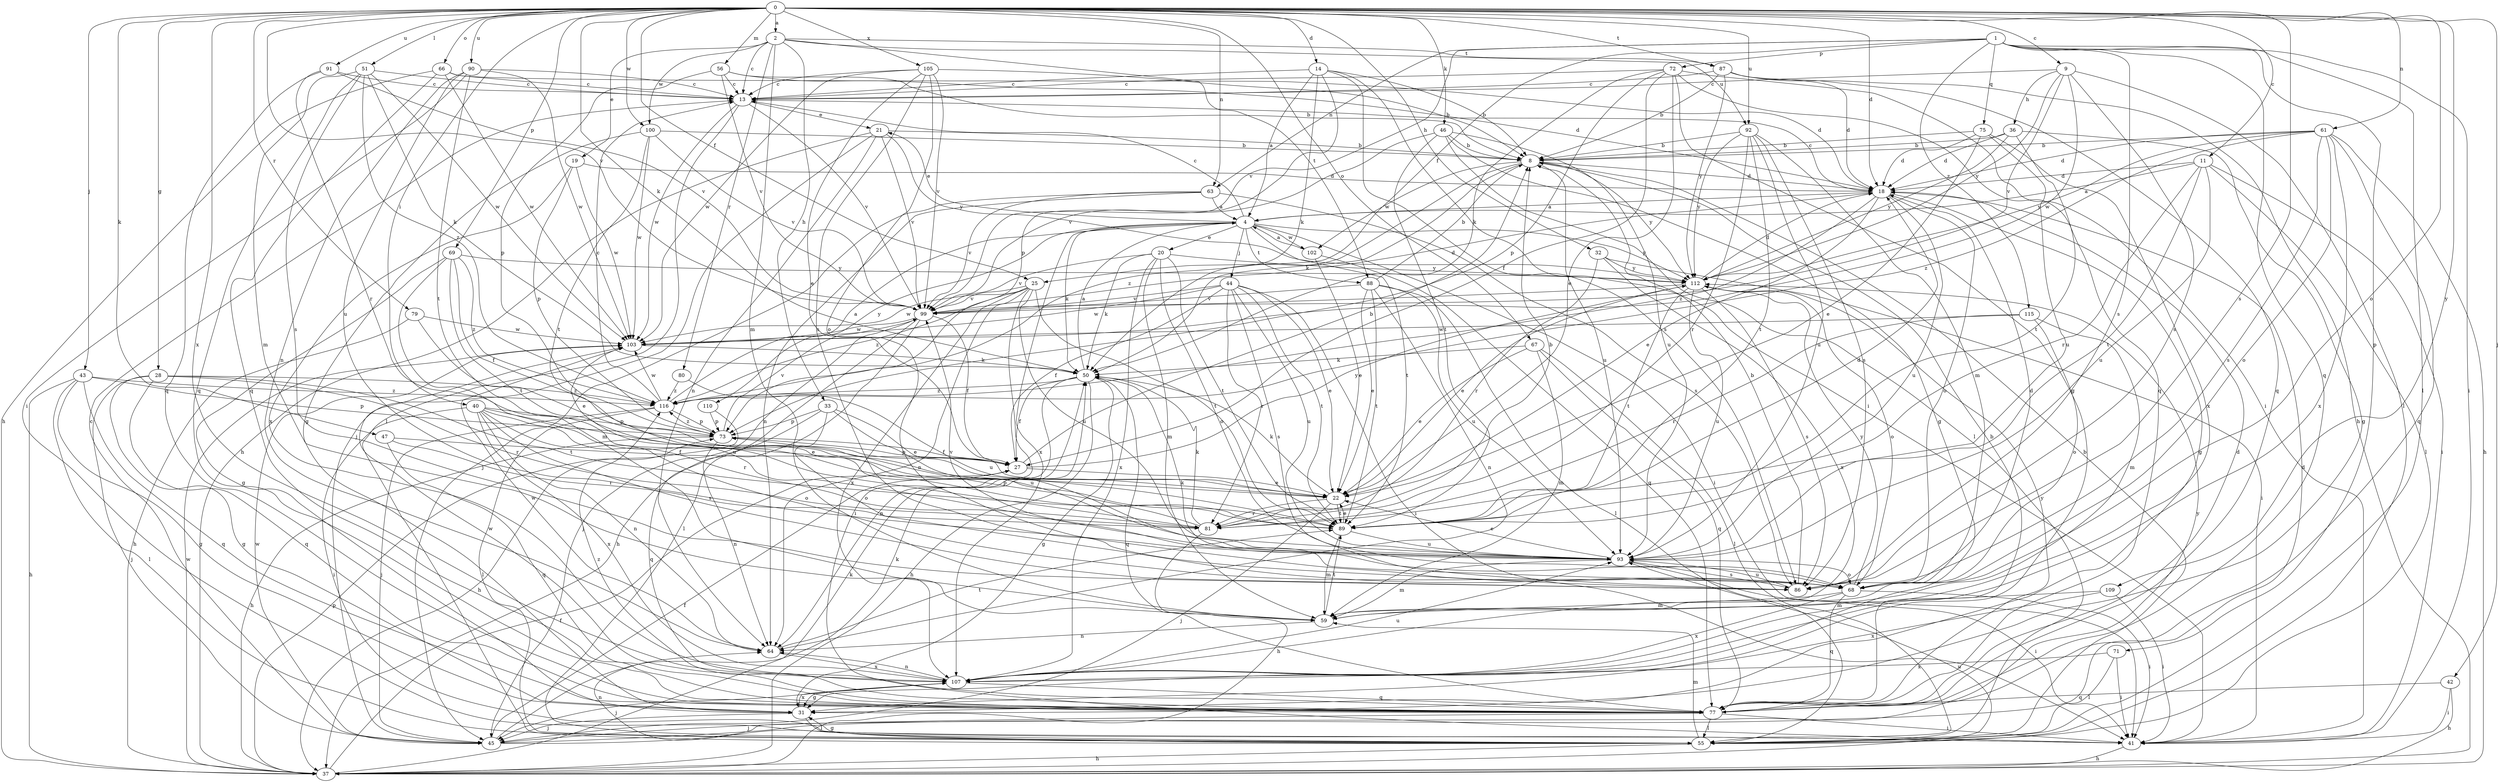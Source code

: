 strict digraph  {
0;
1;
2;
4;
8;
9;
11;
13;
14;
18;
19;
20;
21;
22;
25;
27;
28;
31;
32;
33;
36;
37;
40;
41;
42;
43;
44;
45;
46;
47;
50;
51;
55;
56;
59;
61;
63;
64;
66;
67;
68;
69;
71;
72;
73;
75;
77;
79;
80;
81;
86;
87;
88;
89;
90;
91;
92;
93;
99;
100;
102;
103;
105;
107;
109;
110;
112;
115;
116;
0 -> 2  [label=a];
0 -> 9  [label=c];
0 -> 11  [label=c];
0 -> 14  [label=d];
0 -> 18  [label=d];
0 -> 25  [label=f];
0 -> 28  [label=g];
0 -> 32  [label=h];
0 -> 40  [label=i];
0 -> 42  [label=j];
0 -> 43  [label=j];
0 -> 46  [label=k];
0 -> 47  [label=k];
0 -> 50  [label=k];
0 -> 51  [label=l];
0 -> 56  [label=m];
0 -> 61  [label=n];
0 -> 63  [label=n];
0 -> 66  [label=o];
0 -> 67  [label=o];
0 -> 68  [label=o];
0 -> 69  [label=p];
0 -> 79  [label=r];
0 -> 86  [label=s];
0 -> 87  [label=t];
0 -> 90  [label=u];
0 -> 91  [label=u];
0 -> 92  [label=u];
0 -> 99  [label=v];
0 -> 100  [label=w];
0 -> 105  [label=x];
0 -> 107  [label=x];
0 -> 109  [label=y];
1 -> 25  [label=f];
1 -> 41  [label=i];
1 -> 55  [label=l];
1 -> 63  [label=n];
1 -> 71  [label=p];
1 -> 72  [label=p];
1 -> 75  [label=q];
1 -> 77  [label=q];
1 -> 86  [label=s];
1 -> 99  [label=v];
1 -> 115  [label=z];
2 -> 13  [label=c];
2 -> 19  [label=e];
2 -> 33  [label=h];
2 -> 59  [label=m];
2 -> 80  [label=r];
2 -> 87  [label=t];
2 -> 88  [label=t];
2 -> 92  [label=u];
2 -> 100  [label=w];
4 -> 13  [label=c];
4 -> 20  [label=e];
4 -> 21  [label=e];
4 -> 41  [label=i];
4 -> 44  [label=j];
4 -> 50  [label=k];
4 -> 88  [label=t];
4 -> 89  [label=t];
4 -> 102  [label=w];
4 -> 107  [label=x];
4 -> 110  [label=y];
4 -> 112  [label=y];
8 -> 18  [label=d];
8 -> 50  [label=k];
8 -> 93  [label=u];
8 -> 102  [label=w];
8 -> 112  [label=y];
8 -> 116  [label=z];
9 -> 13  [label=c];
9 -> 36  [label=h];
9 -> 55  [label=l];
9 -> 86  [label=s];
9 -> 99  [label=v];
9 -> 103  [label=w];
9 -> 112  [label=y];
11 -> 4  [label=a];
11 -> 18  [label=d];
11 -> 41  [label=i];
11 -> 55  [label=l];
11 -> 81  [label=r];
11 -> 89  [label=t];
11 -> 93  [label=u];
13 -> 21  [label=e];
13 -> 55  [label=l];
13 -> 99  [label=v];
13 -> 103  [label=w];
14 -> 4  [label=a];
14 -> 8  [label=b];
14 -> 13  [label=c];
14 -> 41  [label=i];
14 -> 50  [label=k];
14 -> 73  [label=p];
14 -> 86  [label=s];
18 -> 4  [label=a];
18 -> 13  [label=c];
18 -> 22  [label=e];
18 -> 31  [label=g];
18 -> 68  [label=o];
18 -> 93  [label=u];
18 -> 116  [label=z];
19 -> 18  [label=d];
19 -> 73  [label=p];
19 -> 103  [label=w];
19 -> 107  [label=x];
20 -> 50  [label=k];
20 -> 59  [label=m];
20 -> 68  [label=o];
20 -> 89  [label=t];
20 -> 99  [label=v];
20 -> 107  [label=x];
20 -> 112  [label=y];
21 -> 8  [label=b];
21 -> 37  [label=h];
21 -> 45  [label=j];
21 -> 64  [label=n];
21 -> 99  [label=v];
21 -> 112  [label=y];
22 -> 45  [label=j];
22 -> 50  [label=k];
22 -> 81  [label=r];
22 -> 89  [label=t];
25 -> 41  [label=i];
25 -> 64  [label=n];
25 -> 89  [label=t];
25 -> 93  [label=u];
25 -> 99  [label=v];
25 -> 103  [label=w];
25 -> 107  [label=x];
25 -> 116  [label=z];
27 -> 8  [label=b];
27 -> 22  [label=e];
27 -> 73  [label=p];
27 -> 112  [label=y];
28 -> 31  [label=g];
28 -> 45  [label=j];
28 -> 77  [label=q];
28 -> 81  [label=r];
28 -> 89  [label=t];
28 -> 116  [label=z];
31 -> 45  [label=j];
31 -> 55  [label=l];
31 -> 107  [label=x];
32 -> 41  [label=i];
32 -> 81  [label=r];
32 -> 107  [label=x];
32 -> 112  [label=y];
33 -> 22  [label=e];
33 -> 68  [label=o];
33 -> 73  [label=p];
33 -> 77  [label=q];
33 -> 93  [label=u];
36 -> 8  [label=b];
36 -> 18  [label=d];
36 -> 31  [label=g];
36 -> 89  [label=t];
36 -> 112  [label=y];
37 -> 27  [label=f];
37 -> 50  [label=k];
37 -> 73  [label=p];
37 -> 93  [label=u];
37 -> 103  [label=w];
40 -> 22  [label=e];
40 -> 41  [label=i];
40 -> 64  [label=n];
40 -> 68  [label=o];
40 -> 73  [label=p];
40 -> 81  [label=r];
40 -> 86  [label=s];
40 -> 107  [label=x];
41 -> 37  [label=h];
42 -> 37  [label=h];
42 -> 41  [label=i];
42 -> 77  [label=q];
43 -> 31  [label=g];
43 -> 37  [label=h];
43 -> 55  [label=l];
43 -> 73  [label=p];
43 -> 77  [label=q];
43 -> 116  [label=z];
44 -> 22  [label=e];
44 -> 27  [label=f];
44 -> 41  [label=i];
44 -> 81  [label=r];
44 -> 86  [label=s];
44 -> 89  [label=t];
44 -> 93  [label=u];
44 -> 99  [label=v];
44 -> 103  [label=w];
45 -> 13  [label=c];
45 -> 18  [label=d];
45 -> 27  [label=f];
45 -> 50  [label=k];
45 -> 103  [label=w];
45 -> 112  [label=y];
46 -> 8  [label=b];
46 -> 31  [label=g];
46 -> 55  [label=l];
46 -> 89  [label=t];
46 -> 93  [label=u];
46 -> 99  [label=v];
47 -> 27  [label=f];
47 -> 77  [label=q];
47 -> 81  [label=r];
50 -> 4  [label=a];
50 -> 27  [label=f];
50 -> 31  [label=g];
50 -> 37  [label=h];
50 -> 64  [label=n];
50 -> 77  [label=q];
50 -> 116  [label=z];
51 -> 13  [label=c];
51 -> 50  [label=k];
51 -> 59  [label=m];
51 -> 77  [label=q];
51 -> 86  [label=s];
51 -> 103  [label=w];
51 -> 116  [label=z];
55 -> 8  [label=b];
55 -> 31  [label=g];
55 -> 37  [label=h];
55 -> 59  [label=m];
55 -> 64  [label=n];
56 -> 8  [label=b];
56 -> 13  [label=c];
56 -> 18  [label=d];
56 -> 73  [label=p];
56 -> 99  [label=v];
59 -> 64  [label=n];
59 -> 89  [label=t];
61 -> 8  [label=b];
61 -> 18  [label=d];
61 -> 37  [label=h];
61 -> 68  [label=o];
61 -> 77  [label=q];
61 -> 86  [label=s];
61 -> 107  [label=x];
61 -> 112  [label=y];
61 -> 116  [label=z];
63 -> 4  [label=a];
63 -> 45  [label=j];
63 -> 64  [label=n];
63 -> 86  [label=s];
63 -> 99  [label=v];
64 -> 89  [label=t];
64 -> 103  [label=w];
64 -> 107  [label=x];
66 -> 13  [label=c];
66 -> 18  [label=d];
66 -> 37  [label=h];
66 -> 77  [label=q];
66 -> 103  [label=w];
67 -> 22  [label=e];
67 -> 50  [label=k];
67 -> 55  [label=l];
67 -> 59  [label=m];
67 -> 77  [label=q];
68 -> 18  [label=d];
68 -> 41  [label=i];
68 -> 50  [label=k];
68 -> 59  [label=m];
68 -> 77  [label=q];
68 -> 99  [label=v];
68 -> 107  [label=x];
68 -> 112  [label=y];
69 -> 27  [label=f];
69 -> 31  [label=g];
69 -> 59  [label=m];
69 -> 89  [label=t];
69 -> 112  [label=y];
69 -> 116  [label=z];
71 -> 41  [label=i];
71 -> 55  [label=l];
71 -> 107  [label=x];
72 -> 13  [label=c];
72 -> 22  [label=e];
72 -> 27  [label=f];
72 -> 31  [label=g];
72 -> 41  [label=i];
72 -> 50  [label=k];
72 -> 73  [label=p];
72 -> 77  [label=q];
73 -> 27  [label=f];
73 -> 37  [label=h];
73 -> 64  [label=n];
73 -> 99  [label=v];
73 -> 116  [label=z];
75 -> 8  [label=b];
75 -> 18  [label=d];
75 -> 22  [label=e];
75 -> 93  [label=u];
75 -> 107  [label=x];
77 -> 8  [label=b];
77 -> 18  [label=d];
77 -> 41  [label=i];
77 -> 45  [label=j];
77 -> 55  [label=l];
77 -> 103  [label=w];
77 -> 112  [label=y];
77 -> 116  [label=z];
79 -> 22  [label=e];
79 -> 37  [label=h];
79 -> 103  [label=w];
80 -> 93  [label=u];
80 -> 116  [label=z];
81 -> 8  [label=b];
81 -> 37  [label=h];
81 -> 50  [label=k];
81 -> 73  [label=p];
86 -> 8  [label=b];
86 -> 93  [label=u];
87 -> 8  [label=b];
87 -> 13  [label=c];
87 -> 18  [label=d];
87 -> 37  [label=h];
87 -> 77  [label=q];
87 -> 112  [label=y];
88 -> 8  [label=b];
88 -> 22  [label=e];
88 -> 55  [label=l];
88 -> 64  [label=n];
88 -> 89  [label=t];
88 -> 93  [label=u];
88 -> 99  [label=v];
89 -> 18  [label=d];
89 -> 22  [label=e];
89 -> 59  [label=m];
89 -> 93  [label=u];
90 -> 13  [label=c];
90 -> 41  [label=i];
90 -> 64  [label=n];
90 -> 89  [label=t];
90 -> 93  [label=u];
90 -> 103  [label=w];
91 -> 13  [label=c];
91 -> 77  [label=q];
91 -> 81  [label=r];
91 -> 99  [label=v];
92 -> 8  [label=b];
92 -> 59  [label=m];
92 -> 81  [label=r];
92 -> 86  [label=s];
92 -> 89  [label=t];
92 -> 93  [label=u];
92 -> 112  [label=y];
93 -> 22  [label=e];
93 -> 41  [label=i];
93 -> 59  [label=m];
93 -> 68  [label=o];
93 -> 86  [label=s];
99 -> 18  [label=d];
99 -> 27  [label=f];
99 -> 37  [label=h];
99 -> 45  [label=j];
99 -> 55  [label=l];
99 -> 103  [label=w];
100 -> 8  [label=b];
100 -> 31  [label=g];
100 -> 89  [label=t];
100 -> 99  [label=v];
100 -> 103  [label=w];
102 -> 4  [label=a];
102 -> 22  [label=e];
102 -> 77  [label=q];
103 -> 50  [label=k];
103 -> 93  [label=u];
105 -> 8  [label=b];
105 -> 13  [label=c];
105 -> 22  [label=e];
105 -> 68  [label=o];
105 -> 86  [label=s];
105 -> 99  [label=v];
105 -> 103  [label=w];
107 -> 31  [label=g];
107 -> 45  [label=j];
107 -> 64  [label=n];
107 -> 77  [label=q];
107 -> 93  [label=u];
109 -> 41  [label=i];
109 -> 59  [label=m];
109 -> 107  [label=x];
110 -> 37  [label=h];
110 -> 73  [label=p];
112 -> 18  [label=d];
112 -> 22  [label=e];
112 -> 68  [label=o];
112 -> 86  [label=s];
112 -> 89  [label=t];
112 -> 93  [label=u];
112 -> 99  [label=v];
115 -> 59  [label=m];
115 -> 68  [label=o];
115 -> 81  [label=r];
115 -> 103  [label=w];
116 -> 4  [label=a];
116 -> 13  [label=c];
116 -> 45  [label=j];
116 -> 55  [label=l];
116 -> 73  [label=p];
116 -> 103  [label=w];
}
